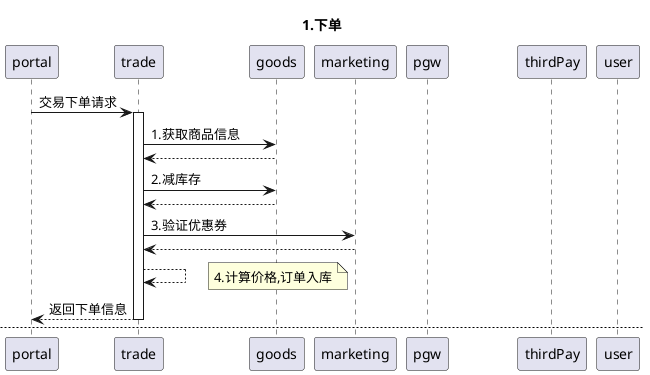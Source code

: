 @startuml
title: 1.下单
portal -> trade: 交易下单请求
activate trade
trade -> goods: 1.获取商品信息
goods --> trade
trade -> goods: 2.减库存
goods --> trade
trade -> marketing: 3.验证优惠券
marketing --> trade:
trade --> trade
note right:  4.计算价格,订单入库
trade --> portal:返回下单信息
deactivate trade

newpage 2.发起支付

portal -> trade: 发起支付
activate trade
trade --> trade: 1.校验订单状态
trade -> pgw: 2.生成资金流水,发起支付
activate pgw
pgw -> thirdPay :1.发起支付
thirdPay --> pgw
pgw --> pgw: 2.生成支付单
pgw --> trade
trade --> trade
note right:  3.更新资金流水状态
trade --> portal: 返回支付表单
deactivate pgw
deactivate trade



newpage 3.支付
user -> thirdPay: 支付
thirdPay --> pgw: 回调支付结果
activate pgw
pgw --> pgw: 更新支付单状态
pgw --> trade: 回调订单支付结果
activate trade
trade --> trade: 更新订单支付结果
trade --> pgw
deactivate trade
pgw --> thirdPay
deactivate pgw
@enduml

